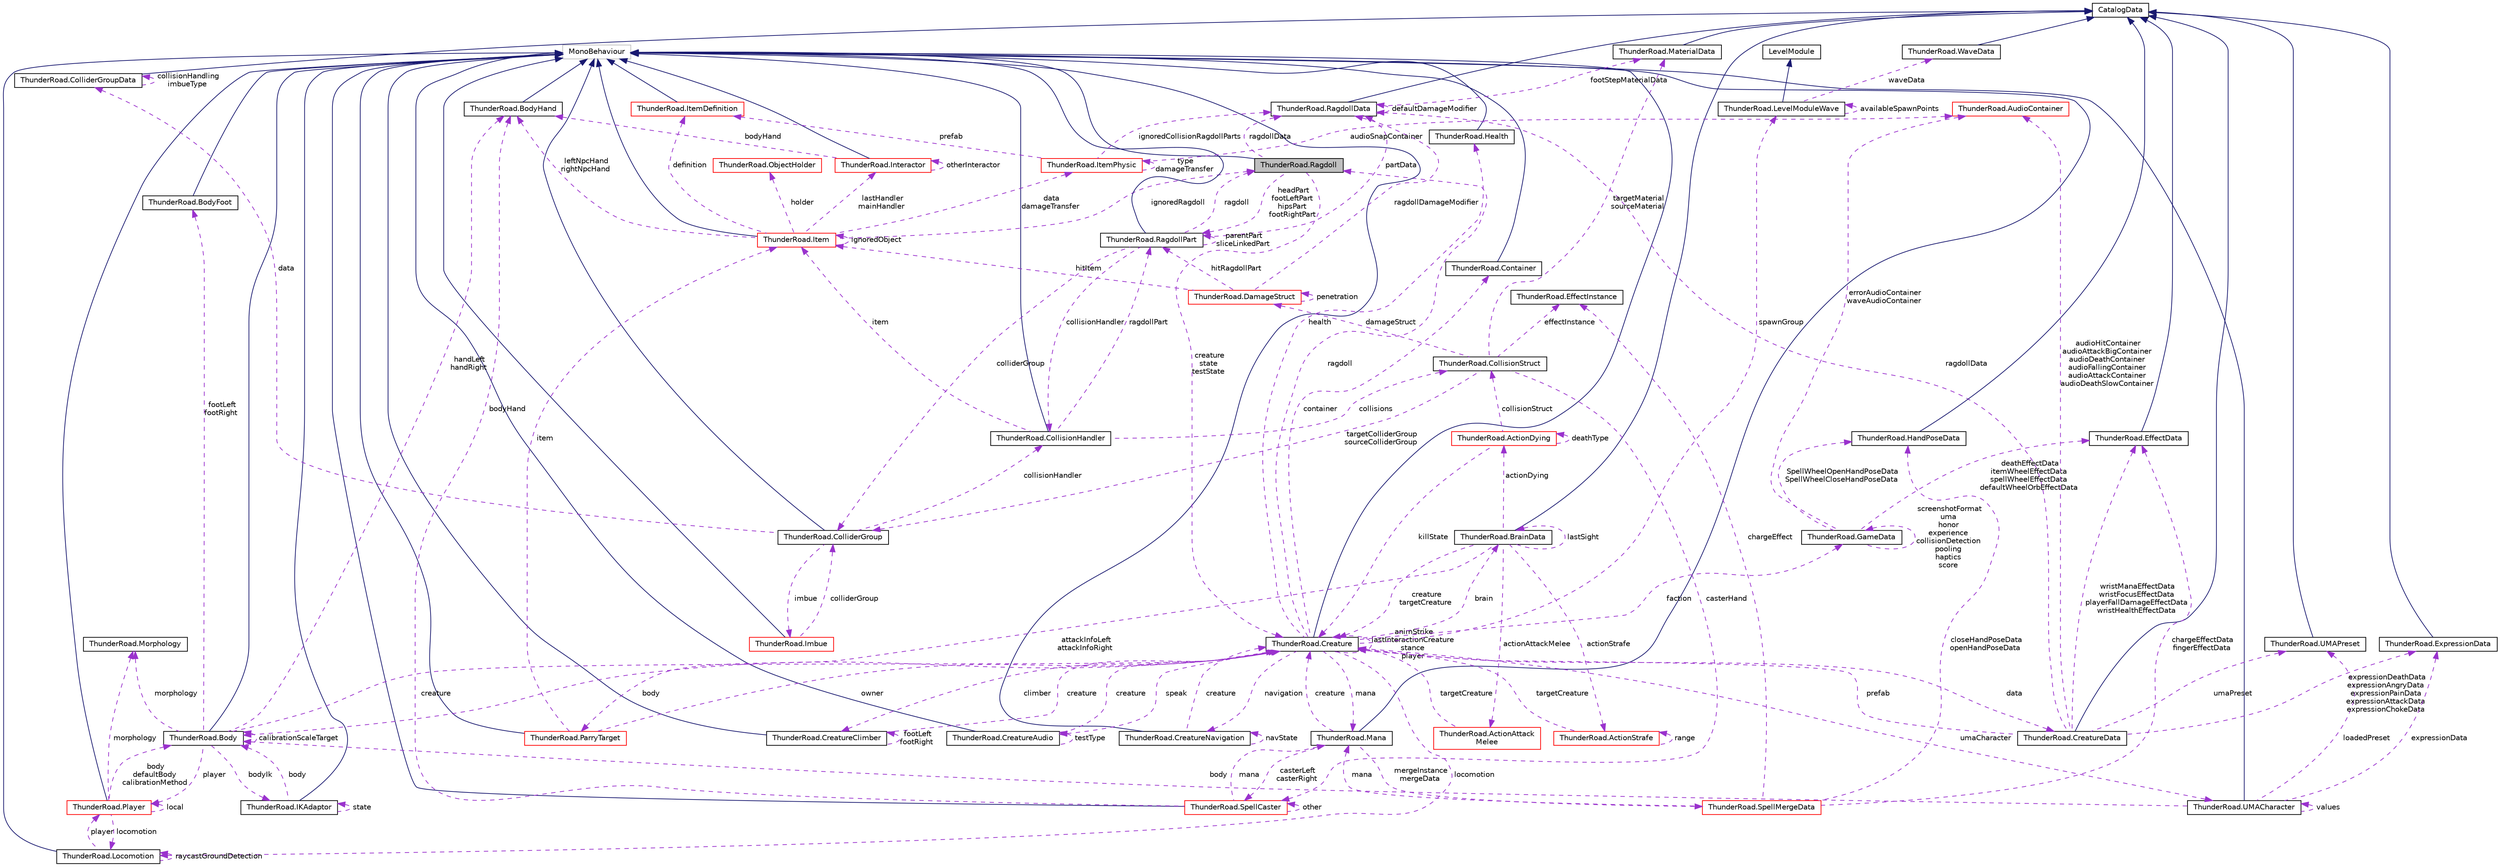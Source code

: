 digraph "ThunderRoad.Ragdoll"
{
 // LATEX_PDF_SIZE
  edge [fontname="Helvetica",fontsize="10",labelfontname="Helvetica",labelfontsize="10"];
  node [fontname="Helvetica",fontsize="10",shape=record];
  Node1 [label="ThunderRoad.Ragdoll",height=0.2,width=0.4,color="black", fillcolor="grey75", style="filled", fontcolor="black",tooltip="Class Ragdoll. Implements the UnityEngine.MonoBehaviour"];
  Node2 -> Node1 [dir="back",color="midnightblue",fontsize="10",style="solid",fontname="Helvetica"];
  Node2 [label="MonoBehaviour",height=0.2,width=0.4,color="grey75", fillcolor="white", style="filled",tooltip=" "];
  Node3 -> Node1 [dir="back",color="darkorchid3",fontsize="10",style="dashed",label=" ragdollData" ,fontname="Helvetica"];
  Node3 [label="ThunderRoad.RagdollData",height=0.2,width=0.4,color="black", fillcolor="white", style="filled",URL="$class_thunder_road_1_1_ragdoll_data.html",tooltip="Class RagdollData. Implements the ThunderRoad.CatalogData"];
  Node4 -> Node3 [dir="back",color="midnightblue",fontsize="10",style="solid",fontname="Helvetica"];
  Node4 [label="CatalogData",height=0.2,width=0.4,color="black", fillcolor="white", style="filled",URL="$class_thunder_road_1_1_catalog_data.html",tooltip="Class CatalogData."];
  Node5 -> Node3 [dir="back",color="darkorchid3",fontsize="10",style="dashed",label=" footStepMaterialData" ,fontname="Helvetica"];
  Node5 [label="ThunderRoad.MaterialData",height=0.2,width=0.4,color="black", fillcolor="white", style="filled",URL="$class_thunder_road_1_1_material_data.html",tooltip="Class MaterialData. Implements the ThunderRoad.CatalogData"];
  Node4 -> Node5 [dir="back",color="midnightblue",fontsize="10",style="solid",fontname="Helvetica"];
  Node3 -> Node3 [dir="back",color="darkorchid3",fontsize="10",style="dashed",label=" defaultDamageModifier" ,fontname="Helvetica"];
  Node6 -> Node1 [dir="back",color="darkorchid3",fontsize="10",style="dashed",label=" headPart\nfootLeftPart\nhipsPart\nfootRightPart" ,fontname="Helvetica"];
  Node6 [label="ThunderRoad.RagdollPart",height=0.2,width=0.4,color="black", fillcolor="white", style="filled",URL="$class_thunder_road_1_1_ragdoll_part.html",tooltip="Class RagdollPart. Implements the UnityEngine.MonoBehaviour"];
  Node2 -> Node6 [dir="back",color="midnightblue",fontsize="10",style="solid",fontname="Helvetica"];
  Node7 -> Node6 [dir="back",color="darkorchid3",fontsize="10",style="dashed",label=" collisionHandler" ,fontname="Helvetica"];
  Node7 [label="ThunderRoad.CollisionHandler",height=0.2,width=0.4,color="black", fillcolor="white", style="filled",URL="$class_thunder_road_1_1_collision_handler.html",tooltip="Class CollisionHandler. Implements the UnityEngine.MonoBehaviour"];
  Node2 -> Node7 [dir="back",color="midnightblue",fontsize="10",style="solid",fontname="Helvetica"];
  Node6 -> Node7 [dir="back",color="darkorchid3",fontsize="10",style="dashed",label=" ragdollPart" ,fontname="Helvetica"];
  Node8 -> Node7 [dir="back",color="darkorchid3",fontsize="10",style="dashed",label=" collisions" ,fontname="Helvetica"];
  Node8 [label="ThunderRoad.CollisionStruct",height=0.2,width=0.4,color="black", fillcolor="white", style="filled",URL="$struct_thunder_road_1_1_collision_struct.html",tooltip="Struct CollisionStruct"];
  Node5 -> Node8 [dir="back",color="darkorchid3",fontsize="10",style="dashed",label=" targetMaterial\nsourceMaterial" ,fontname="Helvetica"];
  Node9 -> Node8 [dir="back",color="darkorchid3",fontsize="10",style="dashed",label=" casterHand" ,fontname="Helvetica"];
  Node9 [label="ThunderRoad.SpellCaster",height=0.2,width=0.4,color="red", fillcolor="white", style="filled",URL="$class_thunder_road_1_1_spell_caster.html",tooltip="Class SpellCaster. Implements the UnityEngine.MonoBehaviour"];
  Node2 -> Node9 [dir="back",color="midnightblue",fontsize="10",style="solid",fontname="Helvetica"];
  Node9 -> Node9 [dir="back",color="darkorchid3",fontsize="10",style="dashed",label=" other" ,fontname="Helvetica"];
  Node59 -> Node9 [dir="back",color="darkorchid3",fontsize="10",style="dashed",label=" mana" ,fontname="Helvetica"];
  Node59 [label="ThunderRoad.Mana",height=0.2,width=0.4,color="black", fillcolor="white", style="filled",URL="$class_thunder_road_1_1_mana.html",tooltip="Class Mana. Implements the UnityEngine.MonoBehaviour"];
  Node2 -> Node59 [dir="back",color="midnightblue",fontsize="10",style="solid",fontname="Helvetica"];
  Node60 -> Node59 [dir="back",color="darkorchid3",fontsize="10",style="dashed",label=" mergeInstance\nmergeData" ,fontname="Helvetica"];
  Node60 [label="ThunderRoad.SpellMergeData",height=0.2,width=0.4,color="red", fillcolor="white", style="filled",URL="$class_thunder_road_1_1_spell_merge_data.html",tooltip="Class SpellMergeData. Implements the ThunderRoad.SpellData"];
  Node12 -> Node60 [dir="back",color="darkorchid3",fontsize="10",style="dashed",label=" chargeEffectData\nfingerEffectData" ,fontname="Helvetica"];
  Node12 [label="ThunderRoad.EffectData",height=0.2,width=0.4,color="black", fillcolor="white", style="filled",URL="$class_thunder_road_1_1_effect_data.html",tooltip="Class EffectData. Implements the ThunderRoad.CatalogData"];
  Node4 -> Node12 [dir="back",color="midnightblue",fontsize="10",style="solid",fontname="Helvetica"];
  Node13 -> Node60 [dir="back",color="darkorchid3",fontsize="10",style="dashed",label=" closeHandPoseData\nopenHandPoseData" ,fontname="Helvetica"];
  Node13 [label="ThunderRoad.HandPoseData",height=0.2,width=0.4,color="black", fillcolor="white", style="filled",URL="$class_thunder_road_1_1_hand_pose_data.html",tooltip="Class HandPoseData. Implements the ThunderRoad.CatalogData"];
  Node4 -> Node13 [dir="back",color="midnightblue",fontsize="10",style="solid",fontname="Helvetica"];
  Node59 -> Node60 [dir="back",color="darkorchid3",fontsize="10",style="dashed",label=" mana" ,fontname="Helvetica"];
  Node61 -> Node60 [dir="back",color="darkorchid3",fontsize="10",style="dashed",label=" chargeEffect" ,fontname="Helvetica"];
  Node61 [label="ThunderRoad.EffectInstance",height=0.2,width=0.4,color="black", fillcolor="white", style="filled",URL="$class_thunder_road_1_1_effect_instance.html",tooltip="Class EffectInstance."];
  Node9 -> Node59 [dir="back",color="darkorchid3",fontsize="10",style="dashed",label=" casterLeft\ncasterRight" ,fontname="Helvetica"];
  Node48 -> Node59 [dir="back",color="darkorchid3",fontsize="10",style="dashed",label=" creature" ,fontname="Helvetica"];
  Node48 [label="ThunderRoad.Creature",height=0.2,width=0.4,color="black", fillcolor="white", style="filled",URL="$class_thunder_road_1_1_creature.html",tooltip="Class Creature. Implements the UnityEngine.MonoBehaviour"];
  Node2 -> Node48 [dir="back",color="midnightblue",fontsize="10",style="solid",fontname="Helvetica"];
  Node49 -> Node48 [dir="back",color="darkorchid3",fontsize="10",style="dashed",label=" climber" ,fontname="Helvetica"];
  Node49 [label="ThunderRoad.CreatureClimber",height=0.2,width=0.4,color="black", fillcolor="white", style="filled",URL="$class_thunder_road_1_1_creature_climber.html",tooltip="Class CreatureClimber. Implements the UnityEngine.MonoBehaviour"];
  Node2 -> Node49 [dir="back",color="midnightblue",fontsize="10",style="solid",fontname="Helvetica"];
  Node49 -> Node49 [dir="back",color="darkorchid3",fontsize="10",style="dashed",label=" footLeft\nfootRight" ,fontname="Helvetica"];
  Node48 -> Node49 [dir="back",color="darkorchid3",fontsize="10",style="dashed",label=" creature" ,fontname="Helvetica"];
  Node50 -> Node48 [dir="back",color="darkorchid3",fontsize="10",style="dashed",label=" health" ,fontname="Helvetica"];
  Node50 [label="ThunderRoad.Health",height=0.2,width=0.4,color="black", fillcolor="white", style="filled",URL="$class_thunder_road_1_1_health.html",tooltip="Class Health. Implements the UnityEngine.MonoBehaviour"];
  Node2 -> Node50 [dir="back",color="midnightblue",fontsize="10",style="solid",fontname="Helvetica"];
  Node51 -> Node48 [dir="back",color="darkorchid3",fontsize="10",style="dashed",label=" faction" ,fontname="Helvetica"];
  Node51 [label="ThunderRoad.GameData",height=0.2,width=0.4,color="black", fillcolor="white", style="filled",URL="$class_thunder_road_1_1_game_data.html",tooltip="Class GameData."];
  Node51 -> Node51 [dir="back",color="darkorchid3",fontsize="10",style="dashed",label=" screenshotFormat\numa\nhonor\nexperience\ncollisionDetection\npooling\nhaptics\nscore" ,fontname="Helvetica"];
  Node12 -> Node51 [dir="back",color="darkorchid3",fontsize="10",style="dashed",label=" deathEffectData\nitemWheelEffectData\nspellWheelEffectData\ndefaultWheelOrbEffectData" ,fontname="Helvetica"];
  Node13 -> Node51 [dir="back",color="darkorchid3",fontsize="10",style="dashed",label=" SpellWheelOpenHandPoseData\nSpellWheelCloseHandPoseData" ,fontname="Helvetica"];
  Node34 -> Node51 [dir="back",color="darkorchid3",fontsize="10",style="dashed",label=" errorAudioContainer\nwaveAudioContainer" ,fontname="Helvetica"];
  Node34 [label="ThunderRoad.AudioContainer",height=0.2,width=0.4,color="red", fillcolor="white", style="filled",URL="$class_thunder_road_1_1_audio_container.html",tooltip="Class AudioContainer. Implements the UnityEngine.ScriptableObject"];
  Node52 -> Node48 [dir="back",color="darkorchid3",fontsize="10",style="dashed",label=" spawnGroup" ,fontname="Helvetica"];
  Node52 [label="ThunderRoad.LevelModuleWave",height=0.2,width=0.4,color="black", fillcolor="white", style="filled",URL="$class_thunder_road_1_1_level_module_wave.html",tooltip="Class LevelModuleWave. Implements the ThunderRoad.LevelModule"];
  Node53 -> Node52 [dir="back",color="midnightblue",fontsize="10",style="solid",fontname="Helvetica"];
  Node53 [label="LevelModule",height=0.2,width=0.4,color="black", fillcolor="white", style="filled",URL="$class_thunder_road_1_1_level_module.html",tooltip="Class LevelModule."];
  Node52 -> Node52 [dir="back",color="darkorchid3",fontsize="10",style="dashed",label=" availableSpawnPoints" ,fontname="Helvetica"];
  Node54 -> Node52 [dir="back",color="darkorchid3",fontsize="10",style="dashed",label=" waveData" ,fontname="Helvetica"];
  Node54 [label="ThunderRoad.WaveData",height=0.2,width=0.4,color="black", fillcolor="white", style="filled",URL="$class_thunder_road_1_1_wave_data.html",tooltip="Class WaveData. Implements the ThunderRoad.CatalogData"];
  Node4 -> Node54 [dir="back",color="midnightblue",fontsize="10",style="solid",fontname="Helvetica"];
  Node55 -> Node48 [dir="back",color="darkorchid3",fontsize="10",style="dashed",label=" data" ,fontname="Helvetica"];
  Node55 [label="ThunderRoad.CreatureData",height=0.2,width=0.4,color="black", fillcolor="white", style="filled",URL="$class_thunder_road_1_1_creature_data.html",tooltip="Class CreatureData. Implements the ThunderRoad.CatalogData"];
  Node4 -> Node55 [dir="back",color="midnightblue",fontsize="10",style="solid",fontname="Helvetica"];
  Node3 -> Node55 [dir="back",color="darkorchid3",fontsize="10",style="dashed",label=" ragdollData" ,fontname="Helvetica"];
  Node12 -> Node55 [dir="back",color="darkorchid3",fontsize="10",style="dashed",label=" wristManaEffectData\nwristFocusEffectData\nplayerFallDamageEffectData\nwristHealthEffectData" ,fontname="Helvetica"];
  Node56 -> Node55 [dir="back",color="darkorchid3",fontsize="10",style="dashed",label=" umaPreset" ,fontname="Helvetica"];
  Node56 [label="ThunderRoad.UMAPreset",height=0.2,width=0.4,color="black", fillcolor="white", style="filled",URL="$class_thunder_road_1_1_u_m_a_preset.html",tooltip="Class UMAPreset. Implements the ThunderRoad.CatalogData"];
  Node4 -> Node56 [dir="back",color="midnightblue",fontsize="10",style="solid",fontname="Helvetica"];
  Node34 -> Node55 [dir="back",color="darkorchid3",fontsize="10",style="dashed",label=" audioHitContainer\naudioAttackBigContainer\naudioDeathContainer\naudioFallingContainer\naudioAttackContainer\naudioDeathSlowContainer" ,fontname="Helvetica"];
  Node57 -> Node55 [dir="back",color="darkorchid3",fontsize="10",style="dashed",label=" expressionDeathData\nexpressionAngryData\nexpressionPainData\nexpressionAttackData\nexpressionChokeData" ,fontname="Helvetica"];
  Node57 [label="ThunderRoad.ExpressionData",height=0.2,width=0.4,color="black", fillcolor="white", style="filled",URL="$class_thunder_road_1_1_expression_data.html",tooltip="Class ExpressionData. Implements the ThunderRoad.CatalogData"];
  Node4 -> Node57 [dir="back",color="midnightblue",fontsize="10",style="solid",fontname="Helvetica"];
  Node48 -> Node55 [dir="back",color="darkorchid3",fontsize="10",style="dashed",label=" prefab" ,fontname="Helvetica"];
  Node44 -> Node48 [dir="back",color="darkorchid3",fontsize="10",style="dashed",label=" locomotion" ,fontname="Helvetica"];
  Node44 [label="ThunderRoad.Locomotion",height=0.2,width=0.4,color="black", fillcolor="white", style="filled",URL="$class_thunder_road_1_1_locomotion.html",tooltip="Class Locomotion. Implements the UnityEngine.MonoBehaviour"];
  Node2 -> Node44 [dir="back",color="midnightblue",fontsize="10",style="solid",fontname="Helvetica"];
  Node41 -> Node44 [dir="back",color="darkorchid3",fontsize="10",style="dashed",label=" player" ,fontname="Helvetica"];
  Node41 [label="ThunderRoad.Player",height=0.2,width=0.4,color="red", fillcolor="white", style="filled",URL="$class_thunder_road_1_1_player.html",tooltip="Class Player. Implements the UnityEngine.MonoBehaviour"];
  Node2 -> Node41 [dir="back",color="midnightblue",fontsize="10",style="solid",fontname="Helvetica"];
  Node41 -> Node41 [dir="back",color="darkorchid3",fontsize="10",style="dashed",label=" local" ,fontname="Helvetica"];
  Node43 -> Node41 [dir="back",color="darkorchid3",fontsize="10",style="dashed",label=" morphology" ,fontname="Helvetica"];
  Node43 [label="ThunderRoad.Morphology",height=0.2,width=0.4,color="black", fillcolor="white", style="filled",URL="$class_thunder_road_1_1_morphology.html",tooltip="Class Morphology."];
  Node44 -> Node41 [dir="back",color="darkorchid3",fontsize="10",style="dashed",label=" locomotion" ,fontname="Helvetica"];
  Node46 -> Node41 [dir="back",color="darkorchid3",fontsize="10",style="dashed",label=" body\ndefaultBody\ncalibrationMethod" ,fontname="Helvetica"];
  Node46 [label="ThunderRoad.Body",height=0.2,width=0.4,color="black", fillcolor="white", style="filled",URL="$class_thunder_road_1_1_body.html",tooltip="Class Body. Implements the UnityEngine.MonoBehaviour"];
  Node2 -> Node46 [dir="back",color="midnightblue",fontsize="10",style="solid",fontname="Helvetica"];
  Node41 -> Node46 [dir="back",color="darkorchid3",fontsize="10",style="dashed",label=" player" ,fontname="Helvetica"];
  Node43 -> Node46 [dir="back",color="darkorchid3",fontsize="10",style="dashed",label=" morphology" ,fontname="Helvetica"];
  Node47 -> Node46 [dir="back",color="darkorchid3",fontsize="10",style="dashed",label=" bodyIk" ,fontname="Helvetica"];
  Node47 [label="ThunderRoad.IKAdaptor",height=0.2,width=0.4,color="black", fillcolor="white", style="filled",URL="$class_thunder_road_1_1_i_k_adaptor.html",tooltip="Class IKAdaptor. Implements the UnityEngine.MonoBehaviour"];
  Node2 -> Node47 [dir="back",color="midnightblue",fontsize="10",style="solid",fontname="Helvetica"];
  Node47 -> Node47 [dir="back",color="darkorchid3",fontsize="10",style="dashed",label=" state" ,fontname="Helvetica"];
  Node46 -> Node47 [dir="back",color="darkorchid3",fontsize="10",style="dashed",label=" body" ,fontname="Helvetica"];
  Node46 -> Node46 [dir="back",color="darkorchid3",fontsize="10",style="dashed",label=" calibrationScaleTarget" ,fontname="Helvetica"];
  Node48 -> Node46 [dir="back",color="darkorchid3",fontsize="10",style="dashed",label=" creature" ,fontname="Helvetica"];
  Node29 -> Node46 [dir="back",color="darkorchid3",fontsize="10",style="dashed",label=" handLeft\nhandRight" ,fontname="Helvetica"];
  Node29 [label="ThunderRoad.BodyHand",height=0.2,width=0.4,color="black", fillcolor="white", style="filled",URL="$class_thunder_road_1_1_body_hand.html",tooltip="Class BodyHand. Implements the UnityEngine.MonoBehaviour"];
  Node2 -> Node29 [dir="back",color="midnightblue",fontsize="10",style="solid",fontname="Helvetica"];
  Node73 -> Node46 [dir="back",color="darkorchid3",fontsize="10",style="dashed",label=" footLeft\nfootRight" ,fontname="Helvetica"];
  Node73 [label="ThunderRoad.BodyFoot",height=0.2,width=0.4,color="black", fillcolor="white", style="filled",URL="$class_thunder_road_1_1_body_foot.html",tooltip="Class BodyFoot. Implements the UnityEngine.MonoBehaviour"];
  Node2 -> Node73 [dir="back",color="midnightblue",fontsize="10",style="solid",fontname="Helvetica"];
  Node44 -> Node44 [dir="back",color="darkorchid3",fontsize="10",style="dashed",label=" raycastGroundDetection" ,fontname="Helvetica"];
  Node1 -> Node48 [dir="back",color="darkorchid3",fontsize="10",style="dashed",label=" ragdoll" ,fontname="Helvetica"];
  Node46 -> Node48 [dir="back",color="darkorchid3",fontsize="10",style="dashed",label=" body" ,fontname="Helvetica"];
  Node58 -> Node48 [dir="back",color="darkorchid3",fontsize="10",style="dashed",label=" speak" ,fontname="Helvetica"];
  Node58 [label="ThunderRoad.CreatureAudio",height=0.2,width=0.4,color="black", fillcolor="white", style="filled",URL="$class_thunder_road_1_1_creature_audio.html",tooltip="Class CreatureAudio. Implements the UnityEngine.MonoBehaviour"];
  Node2 -> Node58 [dir="back",color="midnightblue",fontsize="10",style="solid",fontname="Helvetica"];
  Node58 -> Node58 [dir="back",color="darkorchid3",fontsize="10",style="dashed",label=" testType" ,fontname="Helvetica"];
  Node48 -> Node58 [dir="back",color="darkorchid3",fontsize="10",style="dashed",label=" creature" ,fontname="Helvetica"];
  Node48 -> Node48 [dir="back",color="darkorchid3",fontsize="10",style="dashed",label=" animStrike\nlastInteractionCreature\nstance\nplayer" ,fontname="Helvetica"];
  Node59 -> Node48 [dir="back",color="darkorchid3",fontsize="10",style="dashed",label=" mana" ,fontname="Helvetica"];
  Node62 -> Node48 [dir="back",color="darkorchid3",fontsize="10",style="dashed",label=" umaCharacter" ,fontname="Helvetica"];
  Node62 [label="ThunderRoad.UMACharacter",height=0.2,width=0.4,color="black", fillcolor="white", style="filled",URL="$class_thunder_road_1_1_u_m_a_character.html",tooltip="Class UMACharacter. Implements the UnityEngine.MonoBehaviour"];
  Node2 -> Node62 [dir="back",color="midnightblue",fontsize="10",style="solid",fontname="Helvetica"];
  Node56 -> Node62 [dir="back",color="darkorchid3",fontsize="10",style="dashed",label=" loadedPreset" ,fontname="Helvetica"];
  Node46 -> Node62 [dir="back",color="darkorchid3",fontsize="10",style="dashed",label=" body" ,fontname="Helvetica"];
  Node57 -> Node62 [dir="back",color="darkorchid3",fontsize="10",style="dashed",label=" expressionData" ,fontname="Helvetica"];
  Node62 -> Node62 [dir="back",color="darkorchid3",fontsize="10",style="dashed",label=" values" ,fontname="Helvetica"];
  Node63 -> Node48 [dir="back",color="darkorchid3",fontsize="10",style="dashed",label=" container" ,fontname="Helvetica"];
  Node63 [label="ThunderRoad.Container",height=0.2,width=0.4,color="black", fillcolor="white", style="filled",URL="$class_thunder_road_1_1_container.html",tooltip="Class Container. Implements the UnityEngine.MonoBehaviour"];
  Node2 -> Node63 [dir="back",color="midnightblue",fontsize="10",style="solid",fontname="Helvetica"];
  Node64 -> Node48 [dir="back",color="darkorchid3",fontsize="10",style="dashed",label=" brain" ,fontname="Helvetica"];
  Node64 [label="ThunderRoad.BrainData",height=0.2,width=0.4,color="black", fillcolor="white", style="filled",URL="$class_thunder_road_1_1_brain_data.html",tooltip="Class BrainData. Implements the ThunderRoad.CatalogData"];
  Node4 -> Node64 [dir="back",color="midnightblue",fontsize="10",style="solid",fontname="Helvetica"];
  Node65 -> Node64 [dir="back",color="darkorchid3",fontsize="10",style="dashed",label=" actionDying" ,fontname="Helvetica"];
  Node65 [label="ThunderRoad.ActionDying",height=0.2,width=0.4,color="red", fillcolor="white", style="filled",URL="$class_thunder_road_1_1_action_dying.html",tooltip="Class ActionDying. Implements the ThunderRoad.Action"];
  Node65 -> Node65 [dir="back",color="darkorchid3",fontsize="10",style="dashed",label=" deathType" ,fontname="Helvetica"];
  Node8 -> Node65 [dir="back",color="darkorchid3",fontsize="10",style="dashed",label=" collisionStruct" ,fontname="Helvetica"];
  Node48 -> Node65 [dir="back",color="darkorchid3",fontsize="10",style="dashed",label=" killState" ,fontname="Helvetica"];
  Node68 -> Node64 [dir="back",color="darkorchid3",fontsize="10",style="dashed",label=" attackInfoLeft\nattackInfoRight" ,fontname="Helvetica"];
  Node68 [label="ThunderRoad.ParryTarget",height=0.2,width=0.4,color="red", fillcolor="white", style="filled",URL="$class_thunder_road_1_1_parry_target.html",tooltip="Class ParryTarget. Implements the UnityEngine.MonoBehaviour"];
  Node2 -> Node68 [dir="back",color="midnightblue",fontsize="10",style="solid",fontname="Helvetica"];
  Node48 -> Node68 [dir="back",color="darkorchid3",fontsize="10",style="dashed",label=" owner" ,fontname="Helvetica"];
  Node26 -> Node68 [dir="back",color="darkorchid3",fontsize="10",style="dashed",label=" item" ,fontname="Helvetica"];
  Node26 [label="ThunderRoad.Item",height=0.2,width=0.4,color="red", fillcolor="white", style="filled",URL="$class_thunder_road_1_1_item.html",tooltip="Class Item. Implements the UnityEngine.MonoBehaviour"];
  Node2 -> Node26 [dir="back",color="midnightblue",fontsize="10",style="solid",fontname="Helvetica"];
  Node27 -> Node26 [dir="back",color="darkorchid3",fontsize="10",style="dashed",label=" lastHandler\nmainHandler" ,fontname="Helvetica"];
  Node27 [label="ThunderRoad.Interactor",height=0.2,width=0.4,color="red", fillcolor="white", style="filled",URL="$class_thunder_road_1_1_interactor.html",tooltip="Class Interactor. Implements the UnityEngine.MonoBehaviour"];
  Node2 -> Node27 [dir="back",color="midnightblue",fontsize="10",style="solid",fontname="Helvetica"];
  Node27 -> Node27 [dir="back",color="darkorchid3",fontsize="10",style="dashed",label=" otherInteractor" ,fontname="Helvetica"];
  Node29 -> Node27 [dir="back",color="darkorchid3",fontsize="10",style="dashed",label=" bodyHand" ,fontname="Helvetica"];
  Node30 -> Node26 [dir="back",color="darkorchid3",fontsize="10",style="dashed",label=" definition" ,fontname="Helvetica"];
  Node30 [label="ThunderRoad.ItemDefinition",height=0.2,width=0.4,color="red", fillcolor="white", style="filled",URL="$class_thunder_road_1_1_item_definition.html",tooltip="Class ItemDefinition. Implements the UnityEngine.MonoBehaviour"];
  Node2 -> Node30 [dir="back",color="midnightblue",fontsize="10",style="solid",fontname="Helvetica"];
  Node1 -> Node26 [dir="back",color="darkorchid3",fontsize="10",style="dashed",label=" ignoredRagdoll" ,fontname="Helvetica"];
  Node32 -> Node26 [dir="back",color="darkorchid3",fontsize="10",style="dashed",label=" data\ndamageTransfer" ,fontname="Helvetica"];
  Node32 [label="ThunderRoad.ItemPhysic",height=0.2,width=0.4,color="red", fillcolor="white", style="filled",URL="$class_thunder_road_1_1_item_physic.html",tooltip="Class ItemPhysic. Implements the ThunderRoad.ItemData"];
  Node3 -> Node32 [dir="back",color="darkorchid3",fontsize="10",style="dashed",label=" ignoredCollisionRagdollParts" ,fontname="Helvetica"];
  Node30 -> Node32 [dir="back",color="darkorchid3",fontsize="10",style="dashed",label=" prefab" ,fontname="Helvetica"];
  Node34 -> Node32 [dir="back",color="darkorchid3",fontsize="10",style="dashed",label=" audioSnapContainer" ,fontname="Helvetica"];
  Node32 -> Node32 [dir="back",color="darkorchid3",fontsize="10",style="dashed",label=" type\ndamageTransfer" ,fontname="Helvetica"];
  Node38 -> Node26 [dir="back",color="darkorchid3",fontsize="10",style="dashed",label=" holder" ,fontname="Helvetica"];
  Node38 [label="ThunderRoad.ObjectHolder",height=0.2,width=0.4,color="red", fillcolor="white", style="filled",URL="$class_thunder_road_1_1_object_holder.html",tooltip="Class ObjectHolder. Implements the ThunderRoad.Interactable"];
  Node26 -> Node26 [dir="back",color="darkorchid3",fontsize="10",style="dashed",label=" ignoredObject" ,fontname="Helvetica"];
  Node29 -> Node26 [dir="back",color="darkorchid3",fontsize="10",style="dashed",label=" leftNpcHand\nrightNpcHand" ,fontname="Helvetica"];
  Node70 -> Node64 [dir="back",color="darkorchid3",fontsize="10",style="dashed",label=" actionAttackMelee" ,fontname="Helvetica"];
  Node70 [label="ThunderRoad.ActionAttack\lMelee",height=0.2,width=0.4,color="red", fillcolor="white", style="filled",URL="$class_thunder_road_1_1_action_attack_melee.html",tooltip="Class ActionAttackMelee. Implements the ThunderRoad.Action"];
  Node48 -> Node70 [dir="back",color="darkorchid3",fontsize="10",style="dashed",label=" targetCreature" ,fontname="Helvetica"];
  Node48 -> Node64 [dir="back",color="darkorchid3",fontsize="10",style="dashed",label=" creature\ntargetCreature" ,fontname="Helvetica"];
  Node64 -> Node64 [dir="back",color="darkorchid3",fontsize="10",style="dashed",label=" lastSight" ,fontname="Helvetica"];
  Node71 -> Node64 [dir="back",color="darkorchid3",fontsize="10",style="dashed",label=" actionStrafe" ,fontname="Helvetica"];
  Node71 [label="ThunderRoad.ActionStrafe",height=0.2,width=0.4,color="red", fillcolor="white", style="filled",URL="$class_thunder_road_1_1_action_strafe.html",tooltip="Class ActionStrafe. Implements the ThunderRoad.Action"];
  Node48 -> Node71 [dir="back",color="darkorchid3",fontsize="10",style="dashed",label=" targetCreature" ,fontname="Helvetica"];
  Node71 -> Node71 [dir="back",color="darkorchid3",fontsize="10",style="dashed",label=" range" ,fontname="Helvetica"];
  Node72 -> Node48 [dir="back",color="darkorchid3",fontsize="10",style="dashed",label=" navigation" ,fontname="Helvetica"];
  Node72 [label="ThunderRoad.CreatureNavigation",height=0.2,width=0.4,color="black", fillcolor="white", style="filled",URL="$class_thunder_road_1_1_creature_navigation.html",tooltip="Class CreatureNavigation. Implements the UnityEngine.MonoBehaviour"];
  Node2 -> Node72 [dir="back",color="midnightblue",fontsize="10",style="solid",fontname="Helvetica"];
  Node48 -> Node72 [dir="back",color="darkorchid3",fontsize="10",style="dashed",label=" creature" ,fontname="Helvetica"];
  Node72 -> Node72 [dir="back",color="darkorchid3",fontsize="10",style="dashed",label=" navState" ,fontname="Helvetica"];
  Node29 -> Node9 [dir="back",color="darkorchid3",fontsize="10",style="dashed",label=" bodyHand" ,fontname="Helvetica"];
  Node61 -> Node8 [dir="back",color="darkorchid3",fontsize="10",style="dashed",label=" effectInstance" ,fontname="Helvetica"];
  Node82 -> Node8 [dir="back",color="darkorchid3",fontsize="10",style="dashed",label=" targetColliderGroup\nsourceColliderGroup" ,fontname="Helvetica"];
  Node82 [label="ThunderRoad.ColliderGroup",height=0.2,width=0.4,color="black", fillcolor="white", style="filled",URL="$class_thunder_road_1_1_collider_group.html",tooltip="Class ColliderGroup. Implements the UnityEngine.MonoBehaviour"];
  Node2 -> Node82 [dir="back",color="midnightblue",fontsize="10",style="solid",fontname="Helvetica"];
  Node7 -> Node82 [dir="back",color="darkorchid3",fontsize="10",style="dashed",label=" collisionHandler" ,fontname="Helvetica"];
  Node83 -> Node82 [dir="back",color="darkorchid3",fontsize="10",style="dashed",label=" data" ,fontname="Helvetica"];
  Node83 [label="ThunderRoad.ColliderGroupData",height=0.2,width=0.4,color="black", fillcolor="white", style="filled",URL="$class_thunder_road_1_1_collider_group_data.html",tooltip="Class ColliderGroupData. Implements the ThunderRoad.CatalogData"];
  Node4 -> Node83 [dir="back",color="midnightblue",fontsize="10",style="solid",fontname="Helvetica"];
  Node83 -> Node83 [dir="back",color="darkorchid3",fontsize="10",style="dashed",label=" collisionHandling\nimbueType" ,fontname="Helvetica"];
  Node84 -> Node82 [dir="back",color="darkorchid3",fontsize="10",style="dashed",label=" imbue" ,fontname="Helvetica"];
  Node84 [label="ThunderRoad.Imbue",height=0.2,width=0.4,color="red", fillcolor="white", style="filled",URL="$class_thunder_road_1_1_imbue.html",tooltip="Class Imbue. Implements the UnityEngine.MonoBehaviour"];
  Node2 -> Node84 [dir="back",color="midnightblue",fontsize="10",style="solid",fontname="Helvetica"];
  Node82 -> Node84 [dir="back",color="darkorchid3",fontsize="10",style="dashed",label=" colliderGroup" ,fontname="Helvetica"];
  Node87 -> Node8 [dir="back",color="darkorchid3",fontsize="10",style="dashed",label=" damageStruct" ,fontname="Helvetica"];
  Node87 [label="ThunderRoad.DamageStruct",height=0.2,width=0.4,color="red", fillcolor="white", style="filled",URL="$struct_thunder_road_1_1_damage_struct.html",tooltip="Struct DamageStruct"];
  Node3 -> Node87 [dir="back",color="darkorchid3",fontsize="10",style="dashed",label=" ragdollDamageModifier" ,fontname="Helvetica"];
  Node6 -> Node87 [dir="back",color="darkorchid3",fontsize="10",style="dashed",label=" hitRagdollPart" ,fontname="Helvetica"];
  Node26 -> Node87 [dir="back",color="darkorchid3",fontsize="10",style="dashed",label=" hitItem" ,fontname="Helvetica"];
  Node87 -> Node87 [dir="back",color="darkorchid3",fontsize="10",style="dashed",label=" penetration" ,fontname="Helvetica"];
  Node26 -> Node7 [dir="back",color="darkorchid3",fontsize="10",style="dashed",label=" item" ,fontname="Helvetica"];
  Node3 -> Node6 [dir="back",color="darkorchid3",fontsize="10",style="dashed",label=" partData" ,fontname="Helvetica"];
  Node6 -> Node6 [dir="back",color="darkorchid3",fontsize="10",style="dashed",label=" parentPart\nsliceLinkedPart" ,fontname="Helvetica"];
  Node1 -> Node6 [dir="back",color="darkorchid3",fontsize="10",style="dashed",label=" ragdoll" ,fontname="Helvetica"];
  Node82 -> Node6 [dir="back",color="darkorchid3",fontsize="10",style="dashed",label=" colliderGroup" ,fontname="Helvetica"];
  Node48 -> Node1 [dir="back",color="darkorchid3",fontsize="10",style="dashed",label=" creature\nstate\ntestState" ,fontname="Helvetica"];
}
